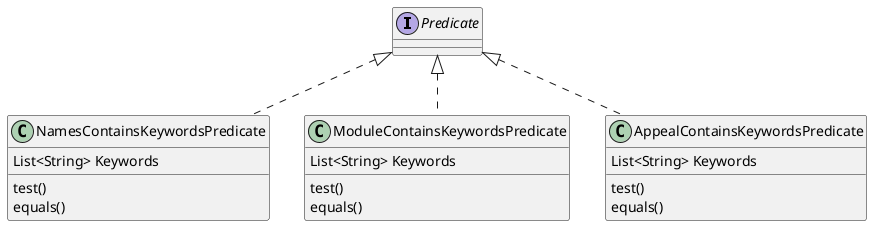 @startuml

interface Predicate
class NamesContainsKeywordsPredicate {
List<String> Keywords
test()
equals()
}
class ModuleContainsKeywordsPredicate {
List<String> Keywords
test()
equals()
}
class AppealContainsKeywordsPredicate {
List<String> Keywords
test()
equals()
}

Predicate <|.. NamesContainsKeywordsPredicate
Predicate <|.. ModuleContainsKeywordsPredicate
Predicate <|.. AppealContainsKeywordsPredicate

@enduml